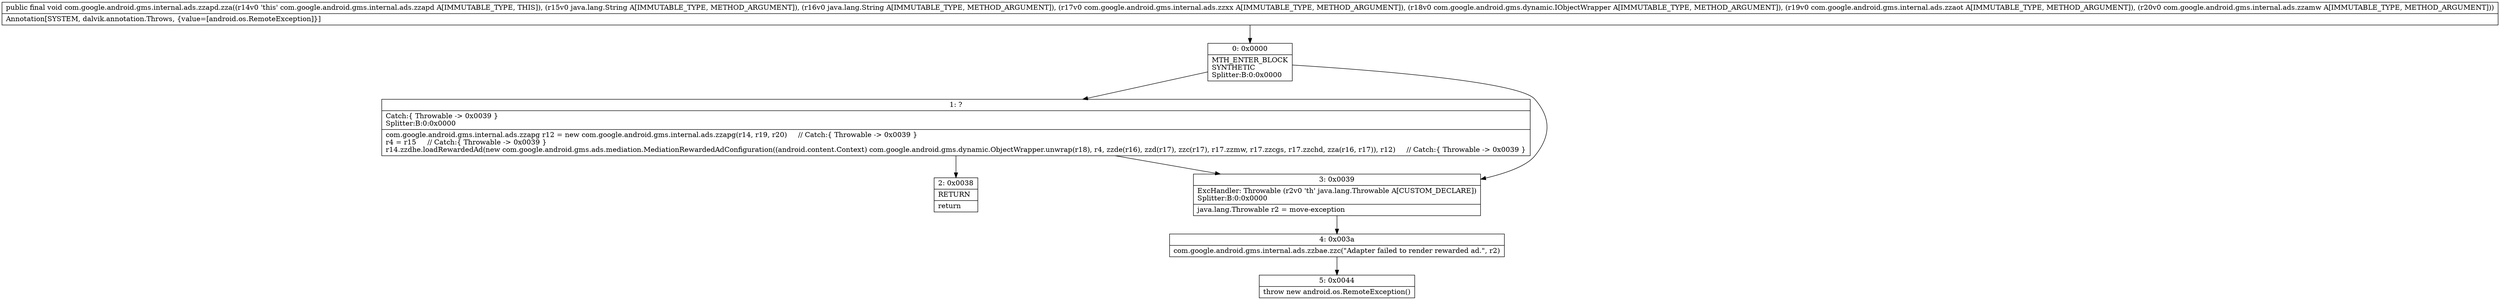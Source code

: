 digraph "CFG forcom.google.android.gms.internal.ads.zzapd.zza(Ljava\/lang\/String;Ljava\/lang\/String;Lcom\/google\/android\/gms\/internal\/ads\/zzxx;Lcom\/google\/android\/gms\/dynamic\/IObjectWrapper;Lcom\/google\/android\/gms\/internal\/ads\/zzaot;Lcom\/google\/android\/gms\/internal\/ads\/zzamw;)V" {
Node_0 [shape=record,label="{0\:\ 0x0000|MTH_ENTER_BLOCK\lSYNTHETIC\lSplitter:B:0:0x0000\l}"];
Node_1 [shape=record,label="{1\:\ ?|Catch:\{ Throwable \-\> 0x0039 \}\lSplitter:B:0:0x0000\l|com.google.android.gms.internal.ads.zzapg r12 = new com.google.android.gms.internal.ads.zzapg(r14, r19, r20)     \/\/ Catch:\{ Throwable \-\> 0x0039 \}\lr4 = r15     \/\/ Catch:\{ Throwable \-\> 0x0039 \}\lr14.zzdhe.loadRewardedAd(new com.google.android.gms.ads.mediation.MediationRewardedAdConfiguration((android.content.Context) com.google.android.gms.dynamic.ObjectWrapper.unwrap(r18), r4, zzde(r16), zzd(r17), zzc(r17), r17.zzmw, r17.zzcgs, r17.zzchd, zza(r16, r17)), r12)     \/\/ Catch:\{ Throwable \-\> 0x0039 \}\l}"];
Node_2 [shape=record,label="{2\:\ 0x0038|RETURN\l|return\l}"];
Node_3 [shape=record,label="{3\:\ 0x0039|ExcHandler: Throwable (r2v0 'th' java.lang.Throwable A[CUSTOM_DECLARE])\lSplitter:B:0:0x0000\l|java.lang.Throwable r2 = move\-exception\l}"];
Node_4 [shape=record,label="{4\:\ 0x003a|com.google.android.gms.internal.ads.zzbae.zzc(\"Adapter failed to render rewarded ad.\", r2)\l}"];
Node_5 [shape=record,label="{5\:\ 0x0044|throw new android.os.RemoteException()\l}"];
MethodNode[shape=record,label="{public final void com.google.android.gms.internal.ads.zzapd.zza((r14v0 'this' com.google.android.gms.internal.ads.zzapd A[IMMUTABLE_TYPE, THIS]), (r15v0 java.lang.String A[IMMUTABLE_TYPE, METHOD_ARGUMENT]), (r16v0 java.lang.String A[IMMUTABLE_TYPE, METHOD_ARGUMENT]), (r17v0 com.google.android.gms.internal.ads.zzxx A[IMMUTABLE_TYPE, METHOD_ARGUMENT]), (r18v0 com.google.android.gms.dynamic.IObjectWrapper A[IMMUTABLE_TYPE, METHOD_ARGUMENT]), (r19v0 com.google.android.gms.internal.ads.zzaot A[IMMUTABLE_TYPE, METHOD_ARGUMENT]), (r20v0 com.google.android.gms.internal.ads.zzamw A[IMMUTABLE_TYPE, METHOD_ARGUMENT]))  | Annotation[SYSTEM, dalvik.annotation.Throws, \{value=[android.os.RemoteException]\}]\l}"];
MethodNode -> Node_0;
Node_0 -> Node_1;
Node_0 -> Node_3;
Node_1 -> Node_2;
Node_1 -> Node_3;
Node_3 -> Node_4;
Node_4 -> Node_5;
}

